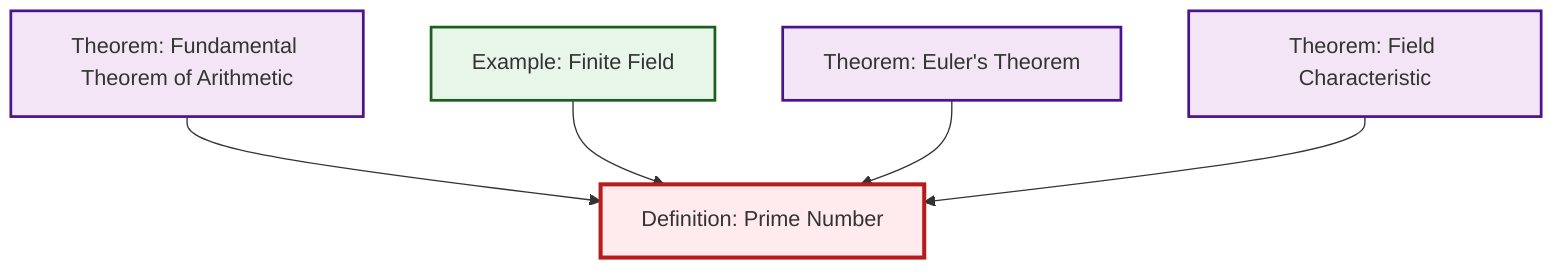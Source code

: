 graph TD
    classDef definition fill:#e1f5fe,stroke:#01579b,stroke-width:2px
    classDef theorem fill:#f3e5f5,stroke:#4a148c,stroke-width:2px
    classDef axiom fill:#fff3e0,stroke:#e65100,stroke-width:2px
    classDef example fill:#e8f5e9,stroke:#1b5e20,stroke-width:2px
    classDef current fill:#ffebee,stroke:#b71c1c,stroke-width:3px
    def-prime["Definition: Prime Number"]:::definition
    thm-fundamental-arithmetic["Theorem: Fundamental Theorem of Arithmetic"]:::theorem
    thm-euler["Theorem: Euler's Theorem"]:::theorem
    thm-field-characteristic["Theorem: Field Characteristic"]:::theorem
    ex-finite-field["Example: Finite Field"]:::example
    thm-fundamental-arithmetic --> def-prime
    ex-finite-field --> def-prime
    thm-euler --> def-prime
    thm-field-characteristic --> def-prime
    class def-prime current